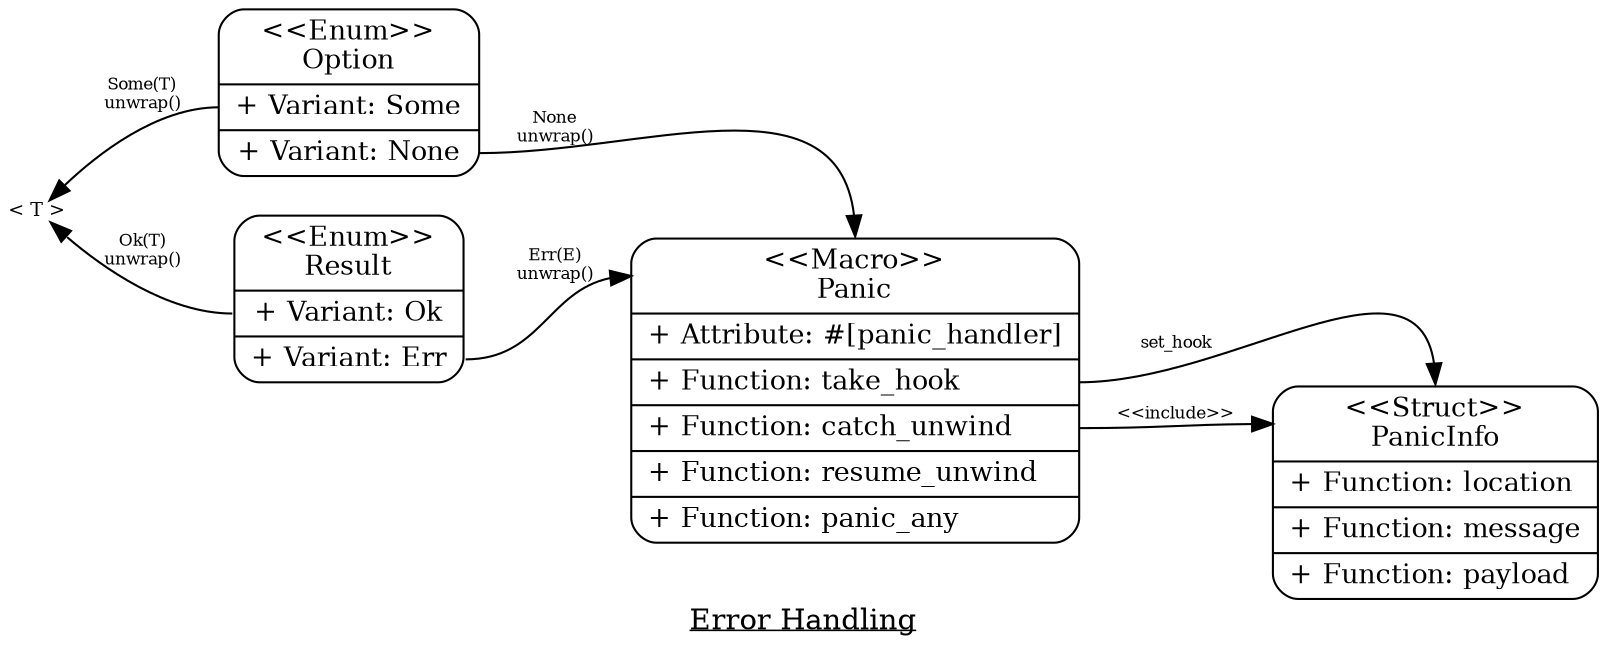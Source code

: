 digraph g {
    graph [
        rankdir = "LR";
        label= <<u>Error Handling</u>>;
    ];

    node [
        fontsize = "13"
        shape = "Mrecord"
    ];
    
    T [
        label = "&lt; T &gt;"
        shape = plain
        fontsize=9
        PORT = "f0"
        id = 0
    ];

    Result [
        label = "&lt;&lt;Enum&gt;&gt;\nResult|
                <f0> + Variant: Ok|<f1> + Variant: Err"
        id = 1
    ];

    Option [
        label = "&lt;&lt;Enum&gt;&gt;\nOption|
                <f0> + Variant: Some|<f1> + Variant: None"
        id = 2
    ];

    Panic [
        label = "<f0> &lt;&lt;Macro&gt;&gt;\nPanic |
                <f1> + Attribute: #[panic_handler]\l | 
                <f2> + Function: take_hook\l |
                <f3> + Function: catch_unwind\l |
                <f4> + Function: resume_unwind\l |
                <f5> + Function: panic_any\l"
        id = 3
    ];

    PanicInfo [
        label = "<f0> &lt;&lt;Struct&gt;&gt;\nPanicInfo |
                <f1> + Function: location\l |
                <f2> + Function: message\l |
                <f3> + Function: payload\l"
        id = 4
    ];

    // Layout
    
    // T to Option {reverse direction i.e. <-}
    {T:f0 -> Option:f0 [
        dir=back
        label="Some(T)\nunwrap()"
        fontsize=8
    ];
    } 

    Result:f0 -> T:f0 [
        label="Ok(T)\nunwrap()" 
        fontsize=8
    ];
        
    Result:f1 -> Panic:f0 [
        label="Err(E)\nunwrap()"
        fontsize=8

    ];  

    Option:f1 -> Panic:f0:n [
        label="None\nunwrap()"
        fontsize=8
    ];

    Panic:f2 -> PanicInfo:f0:n [
        label="set_hook"
        fontsize=8
    ];

    Panic:f3 -> PanicInfo:f0 [
        label="&lt;&lt;include&gt;&gt;"
        fontsize=8
    ];
    
    {rank=same; Result Option;}    

}